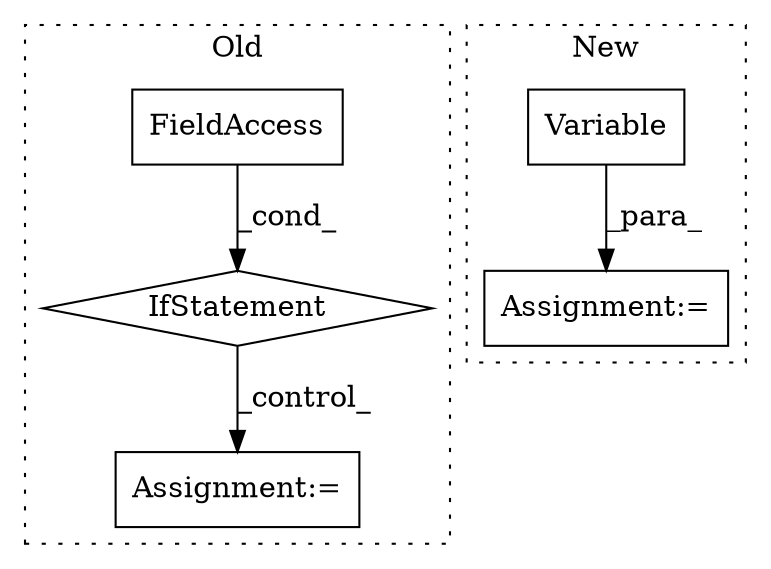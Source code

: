 digraph G {
subgraph cluster0 {
1 [label="IfStatement" a="25" s="4184,4192" l="4,2" shape="diamond"];
4 [label="Assignment:=" a="7" s="4214" l="1" shape="box"];
5 [label="FieldAccess" a="22" s="4188" l="4" shape="box"];
label = "Old";
style="dotted";
}
subgraph cluster1 {
2 [label="Variable" a="32" s="3986,4000" l="9,1" shape="box"];
3 [label="Assignment:=" a="7" s="3985" l="1" shape="box"];
label = "New";
style="dotted";
}
1 -> 4 [label="_control_"];
2 -> 3 [label="_para_"];
5 -> 1 [label="_cond_"];
}